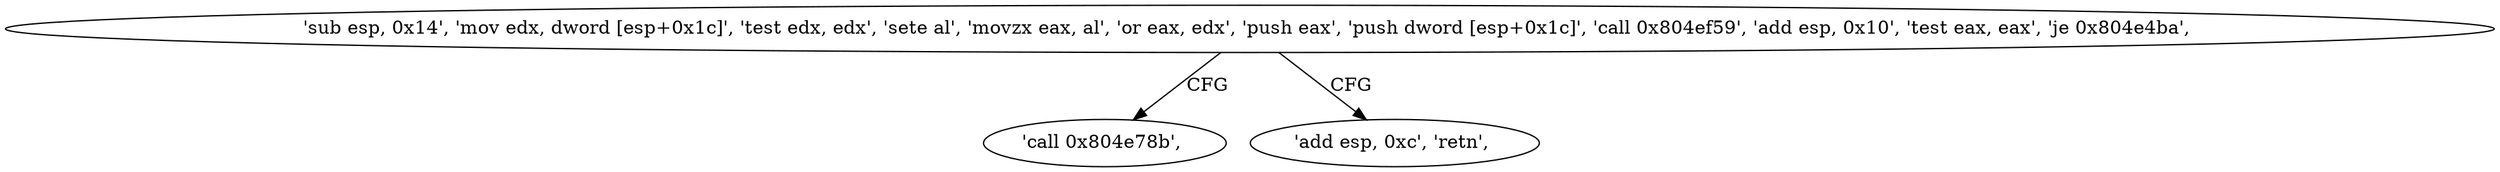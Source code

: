 digraph "func" {
"134538388" [label = "'sub esp, 0x14', 'mov edx, dword [esp+0x1c]', 'test edx, edx', 'sete al', 'movzx eax, al', 'or eax, edx', 'push eax', 'push dword [esp+0x1c]', 'call 0x804ef59', 'add esp, 0x10', 'test eax, eax', 'je 0x804e4ba', " ]
"134538426" [label = "'call 0x804e78b', " ]
"134538422" [label = "'add esp, 0xc', 'retn', " ]
"134538388" -> "134538426" [ label = "CFG" ]
"134538388" -> "134538422" [ label = "CFG" ]
}
